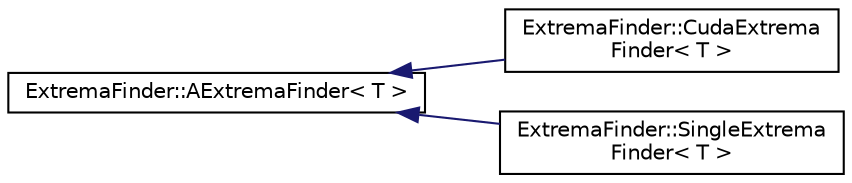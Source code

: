 digraph "Graphical Class Hierarchy"
{
  edge [fontname="Helvetica",fontsize="10",labelfontname="Helvetica",labelfontsize="10"];
  node [fontname="Helvetica",fontsize="10",shape=record];
  rankdir="LR";
  Node0 [label="ExtremaFinder::AExtremaFinder\< T \>",height=0.2,width=0.4,color="black", fillcolor="white", style="filled",URL="$classExtremaFinder_1_1AExtremaFinder.html"];
  Node0 -> Node1 [dir="back",color="midnightblue",fontsize="10",style="solid",fontname="Helvetica"];
  Node1 [label="ExtremaFinder::CudaExtrema\lFinder\< T \>",height=0.2,width=0.4,color="black", fillcolor="white", style="filled",URL="$classExtremaFinder_1_1CudaExtremaFinder.html"];
  Node0 -> Node2 [dir="back",color="midnightblue",fontsize="10",style="solid",fontname="Helvetica"];
  Node2 [label="ExtremaFinder::SingleExtrema\lFinder\< T \>",height=0.2,width=0.4,color="black", fillcolor="white", style="filled",URL="$classExtremaFinder_1_1SingleExtremaFinder.html"];
}
